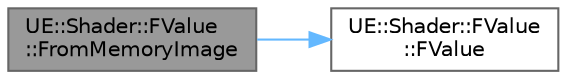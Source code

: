 digraph "UE::Shader::FValue::FromMemoryImage"
{
 // INTERACTIVE_SVG=YES
 // LATEX_PDF_SIZE
  bgcolor="transparent";
  edge [fontname=Helvetica,fontsize=10,labelfontname=Helvetica,labelfontsize=10];
  node [fontname=Helvetica,fontsize=10,shape=box,height=0.2,width=0.4];
  rankdir="LR";
  Node1 [id="Node000001",label="UE::Shader::FValue\l::FromMemoryImage",height=0.2,width=0.4,color="gray40", fillcolor="grey60", style="filled", fontcolor="black",tooltip=" "];
  Node1 -> Node2 [id="edge1_Node000001_Node000002",color="steelblue1",style="solid",tooltip=" "];
  Node2 [id="Node000002",label="UE::Shader::FValue\l::FValue",height=0.2,width=0.4,color="grey40", fillcolor="white", style="filled",URL="$d6/d66/structUE_1_1Shader_1_1FValue.html#a89a8ad0bbc0a8ed3d7384eb67b55acdc",tooltip=" "];
}

